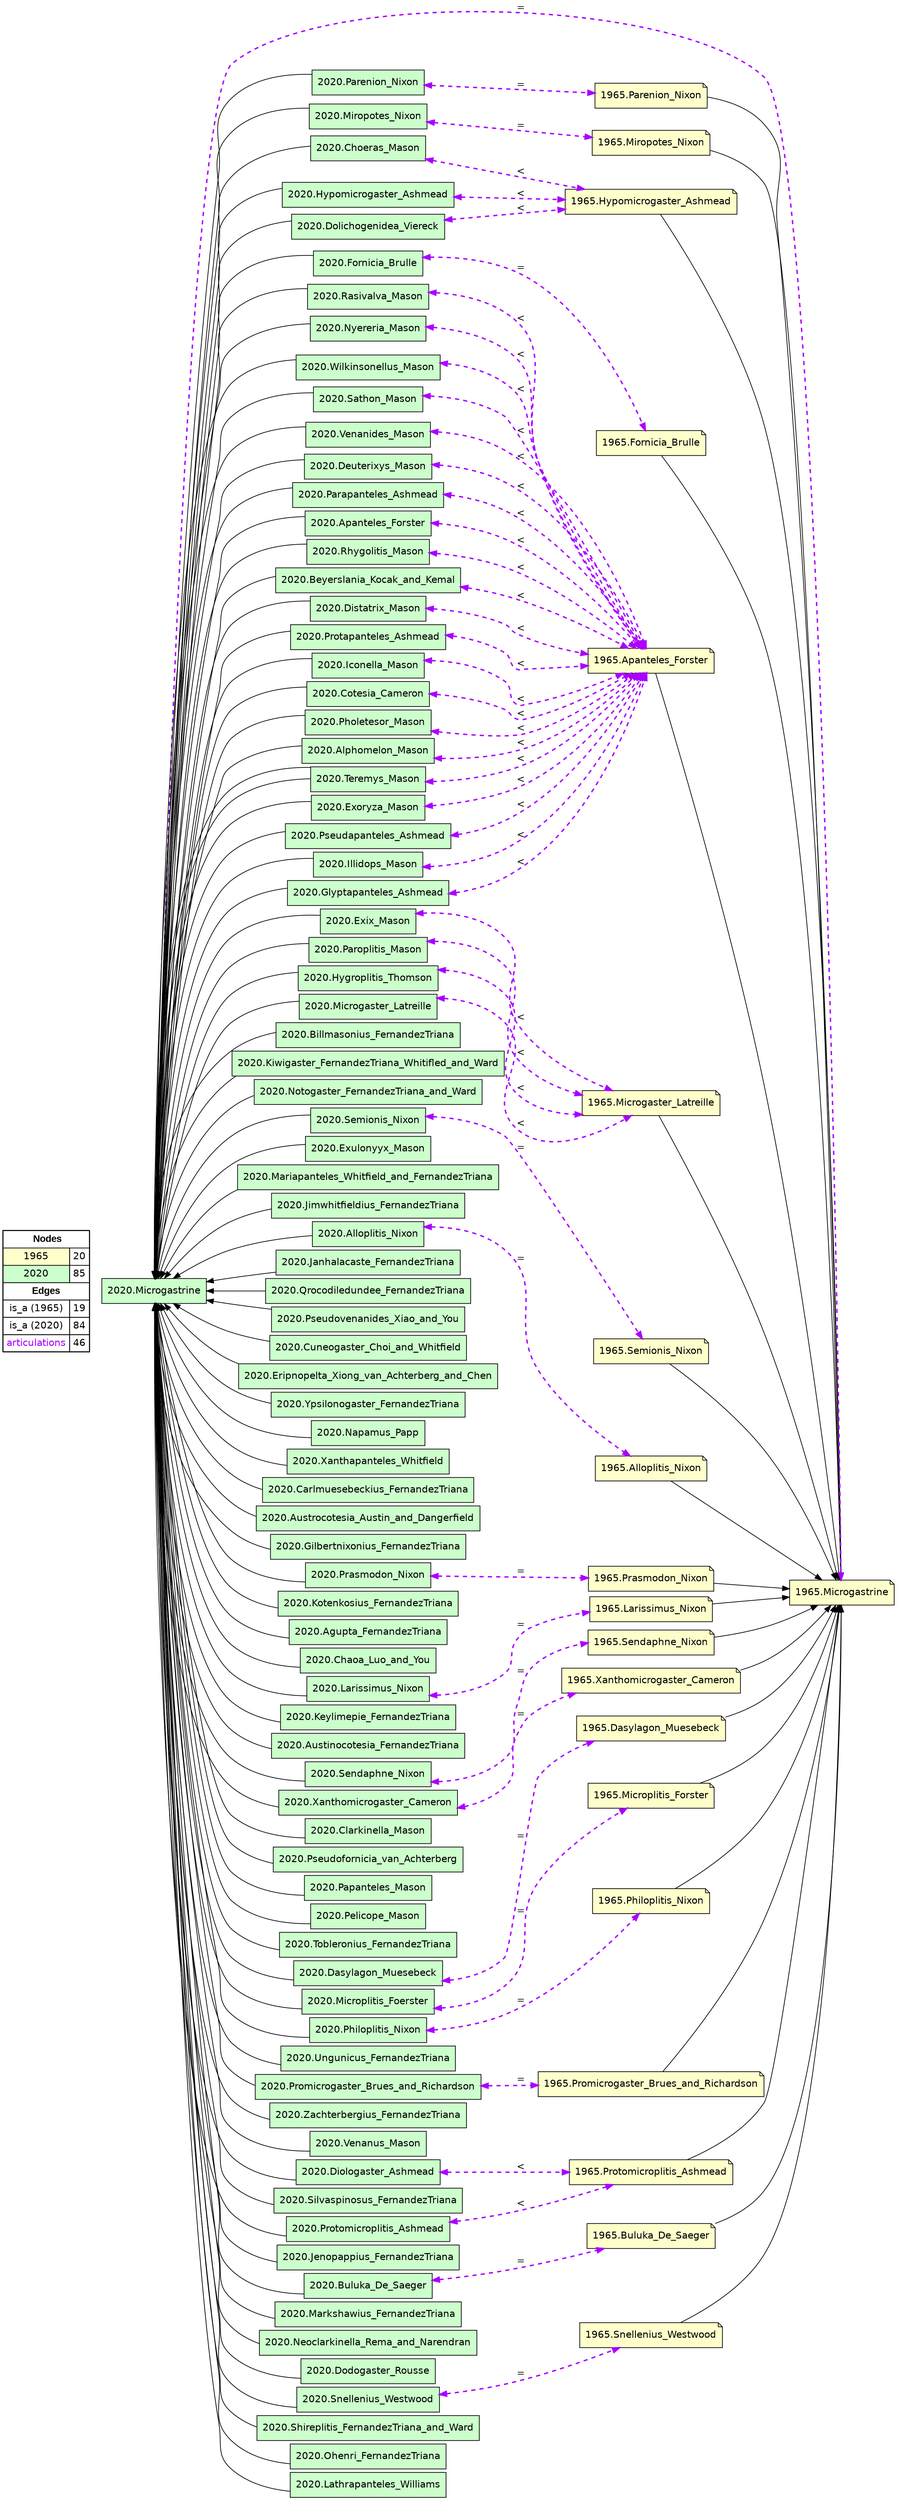 digraph{
rankdir=LR
node[shape=circle style=filled fillcolor="#FFFFFF"] 
node[shape=note style=filled fillcolor="#FFFFCC" fontname="helvetica"] 
"1965.Hypomicrogaster_Ashmead"
"1965.Microgastrine"
"1965.Miropotes_Nixon"
"1965.Parenion_Nixon"
"1965.Apanteles_Forster"
"1965.Fornicia_Brulle"
"1965.Microgaster_Latreille"
node[shape=circle style=filled fillcolor="#FFFFFF"] 
node[shape=box style=filled fillcolor="#CCFFCC" fontname="helvetica"] 
"2020.Microgaster_Latreille"
"2020.Illidops_Mason"
"2020.Glyptapanteles_Ashmead"
"2020.Rasivalva_Mason"
"2020.Parenion_Nixon"
"2020.Choeras_Mason"
"2020.Sathon_Mason"
"2020.Venanides_Mason"
"2020.Deuterixys_Mason"
"2020.Miropotes_Nixon"
"2020.Apanteles_Forster"
"2020.Dolichogenidea_Viereck"
"2020.Hygroplitis_Thomson"
"2020.Beyerslania_Kocak_and_Kemal"
"2020.Distatrix_Mason"
"2020.Hypomicrogaster_Ashmead"
"2020.Fornicia_Brulle"
"2020.Cotesia_Cameron"
"2020.Pholetesor_Mason"
"2020.Alphomelon_Mason"
"2020.Teremys_Mason"
"2020.Exoryza_Mason"
"2020.Microgastrine"
"2020.Paroplitis_Mason"
"2020.Pseudapanteles_Ashmead"
"2020.Nyereria_Mason"
"2020.Wilkinsonellus_Mason"
"2020.Parapanteles_Ashmead"
"2020.Rhygolitis_Mason"
"2020.Protapanteles_Ashmead"
"2020.Iconella_Mason"
"2020.Exix_Mason"
edge[style=solid color="#000000" constraint=true penwidth=1 dir=forward]
edge[style=solid color="#000000" constraint=true penwidth=1 dir=forward]
"1965.Hypomicrogaster_Ashmead" -> "1965.Microgastrine"
"1965.Parenion_Nixon" -> "1965.Microgastrine"
"1965.Fornicia_Brulle" -> "1965.Microgastrine"
"1965.Microgaster_Latreille" -> "1965.Microgastrine"
"1965.Miropotes_Nixon" -> "1965.Microgastrine"
"1965.Apanteles_Forster" -> "1965.Microgastrine"
edge[style=solid color="#000000" constraint=true penwidth=1 dir=forward]
edge[style=solid color="#000000" constraint=true penwidth=1 dir=forward]
"2020.Microgastrine" -> "2020.Dolichogenidea_Viereck" [dir=back]
"2020.Microgastrine" -> "2020.Distatrix_Mason" [dir=back]
"2020.Microgastrine" -> "2020.Microgaster_Latreille" [dir=back]
"2020.Microgastrine" -> "2020.Hygroplitis_Thomson" [dir=back]
"2020.Microgastrine" -> "2020.Hypomicrogaster_Ashmead" [dir=back]
"2020.Microgastrine" -> "2020.Deuterixys_Mason" [dir=back]
"2020.Microgastrine" -> "2020.Miropotes_Nixon" [dir=back]
"2020.Microgastrine" -> "2020.Cotesia_Cameron" [dir=back]
"2020.Microgastrine" -> "2020.Glyptapanteles_Ashmead" [dir=back]
"2020.Microgastrine" -> "2020.Exoryza_Mason" [dir=back]
"2020.Microgastrine" -> "2020.Teremys_Mason" [dir=back]
"2020.Microgastrine" -> "2020.Rasivalva_Mason" [dir=back]
"2020.Microgastrine" -> "2020.Beyerslania_Kocak_and_Kemal" [dir=back]
"2020.Microgastrine" -> "2020.Venanides_Mason" [dir=back]
"2020.Microgastrine" -> "2020.Pholetesor_Mason" [dir=back]
"2020.Microgastrine" -> "2020.Wilkinsonellus_Mason" [dir=back]
"2020.Microgastrine" -> "2020.Paroplitis_Mason" [dir=back]
"2020.Microgastrine" -> "2020.Pseudapanteles_Ashmead" [dir=back]
"2020.Microgastrine" -> "2020.Illidops_Mason" [dir=back]
"2020.Microgastrine" -> "2020.Exix_Mason" [dir=back]
"2020.Microgastrine" -> "2020.Sathon_Mason" [dir=back]
"2020.Microgastrine" -> "2020.Parapanteles_Ashmead" [dir=back]
"2020.Microgastrine" -> "2020.Fornicia_Brulle" [dir=back]
"2020.Microgastrine" -> "2020.Nyereria_Mason" [dir=back]
"2020.Microgastrine" -> "2020.Rhygolitis_Mason" [dir=back]
"2020.Microgastrine" -> "2020.Apanteles_Forster" [dir=back]
"2020.Microgastrine" -> "2020.Parenion_Nixon" [dir=back]
"2020.Microgastrine" -> "2020.Iconella_Mason" [dir=back]
"2020.Microgastrine" -> "2020.Protapanteles_Ashmead" [dir=back]
"2020.Microgastrine" -> "2020.Alphomelon_Mason" [dir=back]
"2020.Microgastrine" -> "2020.Choeras_Mason" [dir=back]
edge[style=solid color="#000000" constraint=true penwidth=1 dir=forward]
edge[style=dashed color="#AA00FF" constraint=true penwidth=2 dir=both]
"2020.Venanides_Mason" -> "1965.Apanteles_Forster" [label="<"]
"2020.Beyerslania_Kocak_and_Kemal" -> "1965.Apanteles_Forster" [label="<"]
"2020.Wilkinsonellus_Mason" -> "1965.Apanteles_Forster" [label="<"]
"2020.Nyereria_Mason" -> "1965.Apanteles_Forster" [label="<"]
"2020.Paroplitis_Mason" -> "1965.Microgaster_Latreille" [label="<"]
"2020.Teremys_Mason" -> "1965.Apanteles_Forster" [label="<"]
"2020.Miropotes_Nixon" -> "1965.Miropotes_Nixon" [label="="]
"2020.Parenion_Nixon" -> "1965.Parenion_Nixon" [label="="]
"2020.Hypomicrogaster_Ashmead" -> "1965.Hypomicrogaster_Ashmead" [label="<"]
"2020.Choeras_Mason" -> "1965.Hypomicrogaster_Ashmead" [label="<"]
"2020.Apanteles_Forster" -> "1965.Apanteles_Forster" [label="<"]
"2020.Parapanteles_Ashmead" -> "1965.Apanteles_Forster" [label="<"]
"2020.Distatrix_Mason" -> "1965.Apanteles_Forster" [label="<"]
"2020.Glyptapanteles_Ashmead" -> "1965.Apanteles_Forster" [label="<"]
"2020.Microgastrine" -> "1965.Microgastrine" [label="="]
"2020.Illidops_Mason" -> "1965.Apanteles_Forster" [label="<"]
"2020.Microgaster_Latreille" -> "1965.Microgaster_Latreille" [label="<"]
"2020.Exoryza_Mason" -> "1965.Apanteles_Forster" [label="<"]
"2020.Rhygolitis_Mason" -> "1965.Apanteles_Forster" [label="<"]
"2020.Alphomelon_Mason" -> "1965.Apanteles_Forster" [label="<"]
"2020.Pholetesor_Mason" -> "1965.Apanteles_Forster" [label="<"]
"2020.Fornicia_Brulle" -> "1965.Fornicia_Brulle" [label="="]
"2020.Sathon_Mason" -> "1965.Apanteles_Forster" [label="<"]
"2020.Hygroplitis_Thomson" -> "1965.Microgaster_Latreille" [label="<"]
"2020.Dolichogenidea_Viereck" -> "1965.Hypomicrogaster_Ashmead" [label="<"]
"2020.Rasivalva_Mason" -> "1965.Apanteles_Forster" [label="<"]
"2020.Pseudapanteles_Ashmead" -> "1965.Apanteles_Forster" [label="<"]
"2020.Cotesia_Cameron" -> "1965.Apanteles_Forster" [label="<"]
"2020.Deuterixys_Mason" -> "1965.Apanteles_Forster" [label="<"]
"2020.Exix_Mason" -> "1965.Microgaster_Latreille" [label="<"]
"2020.Iconella_Mason" -> "1965.Apanteles_Forster" [label="<"]
"2020.Protapanteles_Ashmead" -> "1965.Apanteles_Forster" [label="<"]

node[shape=note style=filled fillcolor="#FFFFCC" fontname="helvetica"] 
"1965.Buluka_De_Saeger"
"1965.Philoplitis_Nixon"
"1965.Semionis_Nixon"
"1965.Microgastrine"
"1965.Snellenius_Westwood"
"1965.Promicrogaster_Brues_and_Richardson"
"1965.Larissimus_Nixon"
"1965.Microplitis_Forster"
"1965.Prasmodon_Nixon"
"1965.Protomicroplitis_Ashmead"
"1965.Alloplitis_Nixon"
"1965.Sendaphne_Nixon"
"1965.Xanthomicrogaster_Cameron"
"1965.Dasylagon_Muesebeck"
node[shape=circle style=filled fillcolor="#FFFFFF"] 
node[shape=box style=filled fillcolor="#CCFFCC" fontname="helvetica"] 
"2020.Billmasonius_FernandezTriana"
"2020.Kiwigaster_FernandezTriana_Whitifled_and_Ward"
"2020.Notogaster_FernandezTriana_and_Ward"
"2020.Semionis_Nixon"
"2020.Exulonyyx_Mason"
"2020.Mariapanteles_Whitfield_and_FernandezTriana"
"2020.Jimwhitfieldius_FernandezTriana"
"2020.Alloplitis_Nixon"
"2020.Janhalacaste_FernandezTriana"
"2020.Qrocodiledundee_FernandezTriana"
"2020.Pseudovenanides_Xiao_and_You"
"2020.Cuneogaster_Choi_and_Whitfield"
"2020.Eripnopelta_Xiong_van_Achterberg_and_Chen"
"2020.Ypsilonogaster_FernandezTriana"
"2020.Napamus_Papp"
"2020.Microgastrine"
"2020.Xanthapanteles_Whitfield"
"2020.Carlmuesebeckius_FernandezTriana"
"2020.Austrocotesia_Austin_and_Dangerfield"
"2020.Gilbertnixonius_FernandezTriana"
"2020.Prasmodon_Nixon"
"2020.Kotenkosius_FernandezTriana"
"2020.Agupta_FernandezTriana"
"2020.Chaoa_Luo_and_You"
"2020.Larissimus_Nixon"
"2020.Keylimepie_FernandezTriana"
"2020.Austinocotesia_FernandezTriana"
"2020.Sendaphne_Nixon"
"2020.Xanthomicrogaster_Cameron"
"2020.Clarkinella_Mason"
"2020.Pseudofornicia_van_Achterberg"
"2020.Papanteles_Mason"
"2020.Pelicope_Mason"
"2020.Tobleronius_FernandezTriana"
"2020.Dasylagon_Muesebeck"
"2020.Microplitis_Foerster"
"2020.Diologaster_Ashmead"
"2020.Ungunicus_FernandezTriana"
"2020.Philoplitis_Nixon"
"2020.Zachterbergius_FernandezTriana"
"2020.Venanus_Mason"
"2020.Promicrogaster_Brues_and_Richardson"
"2020.Silvaspinosus_FernandezTriana"
"2020.Buluka_De_Saeger"
"2020.Jenopappius_FernandezTriana"
"2020.Teremys_Mason"
"2020.Snellenius_Westwood"
"2020.Markshawius_FernandezTriana"
"2020.Neoclarkinella_Rema_and_Narendran"
"2020.Dodogaster_Rousse"
"2020.Protomicroplitis_Ashmead"
"2020.Shireplitis_FernandezTriana_and_Ward"
"2020.Ohenri_FernandezTriana"
"2020.Lathrapanteles_Williams"
edge[style=solid color="#000000" constraint=true penwidth=1 dir=forward]
edge[style=solid color="#000000" constraint=true penwidth=1 dir=forward]
"1965.Sendaphne_Nixon" -> "1965.Microgastrine"
"1965.Dasylagon_Muesebeck" -> "1965.Microgastrine"
"1965.Protomicroplitis_Ashmead" -> "1965.Microgastrine"
"1965.Snellenius_Westwood" -> "1965.Microgastrine"
"1965.Prasmodon_Nixon" -> "1965.Microgastrine"
"1965.Microplitis_Forster" -> "1965.Microgastrine"
"1965.Philoplitis_Nixon" -> "1965.Microgastrine"
"1965.Xanthomicrogaster_Cameron" -> "1965.Microgastrine"
"1965.Promicrogaster_Brues_and_Richardson" -> "1965.Microgastrine"
"1965.Semionis_Nixon" -> "1965.Microgastrine"
"1965.Alloplitis_Nixon" -> "1965.Microgastrine"
"1965.Larissimus_Nixon" -> "1965.Microgastrine"
"1965.Buluka_De_Saeger" -> "1965.Microgastrine"
edge[style=solid color="#000000" constraint=true penwidth=1 dir=forward]
edge[style=solid color="#000000" constraint=true penwidth=1 dir=forward]
"2020.Microgastrine" -> "2020.Microplitis_Foerster" [dir=back]
"2020.Microgastrine" -> "2020.Xanthomicrogaster_Cameron" [dir=back]
"2020.Microgastrine" -> "2020.Dodogaster_Rousse" [dir=back]
"2020.Microgastrine" -> "2020.Buluka_De_Saeger" [dir=back]
"2020.Microgastrine" -> "2020.Kiwigaster_FernandezTriana_Whitifled_and_Ward" [dir=back]
"2020.Microgastrine" -> "2020.Zachterbergius_FernandezTriana" [dir=back]
"2020.Microgastrine" -> "2020.Shireplitis_FernandezTriana_and_Ward" [dir=back]
"2020.Microgastrine" -> "2020.Exulonyyx_Mason" [dir=back]
"2020.Microgastrine" -> "2020.Austrocotesia_Austin_and_Dangerfield" [dir=back]
"2020.Microgastrine" -> "2020.Eripnopelta_Xiong_van_Achterberg_and_Chen" [dir=back]
"2020.Microgastrine" -> "2020.Chaoa_Luo_and_You" [dir=back]
"2020.Microgastrine" -> "2020.Pseudofornicia_van_Achterberg" [dir=back]
"2020.Microgastrine" -> "2020.Sendaphne_Nixon" [dir=back]
"2020.Microgastrine" -> "2020.Agupta_FernandezTriana" [dir=back]
"2020.Microgastrine" -> "2020.Prasmodon_Nixon" [dir=back]
"2020.Microgastrine" -> "2020.Larissimus_Nixon" [dir=back]
"2020.Microgastrine" -> "2020.Ungunicus_FernandezTriana" [dir=back]
"2020.Microgastrine" -> "2020.Cuneogaster_Choi_and_Whitfield" [dir=back]
"2020.Microgastrine" -> "2020.Silvaspinosus_FernandezTriana" [dir=back]
"2020.Microgastrine" -> "2020.Protomicroplitis_Ashmead" [dir=back]
"2020.Microgastrine" -> "2020.Papanteles_Mason" [dir=back]
"2020.Microgastrine" -> "2020.Austinocotesia_FernandezTriana" [dir=back]
"2020.Microgastrine" -> "2020.Venanus_Mason" [dir=back]
"2020.Microgastrine" -> "2020.Neoclarkinella_Rema_and_Narendran" [dir=back]
"2020.Microgastrine" -> "2020.Jenopappius_FernandezTriana" [dir=back]
"2020.Microgastrine" -> "2020.Kotenkosius_FernandezTriana" [dir=back]
"2020.Microgastrine" -> "2020.Markshawius_FernandezTriana" [dir=back]
"2020.Microgastrine" -> "2020.Diologaster_Ashmead" [dir=back]
"2020.Microgastrine" -> "2020.Lathrapanteles_Williams" [dir=back]
"2020.Microgastrine" -> "2020.Ypsilonogaster_FernandezTriana" [dir=back]
"2020.Microgastrine" -> "2020.Semionis_Nixon" [dir=back]
"2020.Microgastrine" -> "2020.Alloplitis_Nixon" [dir=back]
"2020.Microgastrine" -> "2020.Teremys_Mason" [dir=back]
"2020.Microgastrine" -> "2020.Pseudovenanides_Xiao_and_You" [dir=back]
"2020.Microgastrine" -> "2020.Jimwhitfieldius_FernandezTriana" [dir=back]
"2020.Microgastrine" -> "2020.Mariapanteles_Whitfield_and_FernandezTriana" [dir=back]
"2020.Microgastrine" -> "2020.Promicrogaster_Brues_and_Richardson" [dir=back]
"2020.Microgastrine" -> "2020.Carlmuesebeckius_FernandezTriana" [dir=back]
"2020.Microgastrine" -> "2020.Snellenius_Westwood" [dir=back]
"2020.Microgastrine" -> "2020.Ohenri_FernandezTriana" [dir=back]
"2020.Microgastrine" -> "2020.Keylimepie_FernandezTriana" [dir=back]
"2020.Microgastrine" -> "2020.Clarkinella_Mason" [dir=back]
"2020.Microgastrine" -> "2020.Pelicope_Mason" [dir=back]
"2020.Microgastrine" -> "2020.Janhalacaste_FernandezTriana" [dir=back]
"2020.Microgastrine" -> "2020.Tobleronius_FernandezTriana" [dir=back]
"2020.Microgastrine" -> "2020.Notogaster_FernandezTriana_and_Ward" [dir=back]
"2020.Microgastrine" -> "2020.Xanthapanteles_Whitfield" [dir=back]
"2020.Microgastrine" -> "2020.Gilbertnixonius_FernandezTriana" [dir=back]
"2020.Microgastrine" -> "2020.Napamus_Papp" [dir=back]
"2020.Microgastrine" -> "2020.Philoplitis_Nixon" [dir=back]
"2020.Microgastrine" -> "2020.Billmasonius_FernandezTriana" [dir=back]
"2020.Microgastrine" -> "2020.Dasylagon_Muesebeck" [dir=back]
"2020.Microgastrine" -> "2020.Qrocodiledundee_FernandezTriana" [dir=back]
edge[style=solid color="#000000" constraint=true penwidth=1 dir=forward]
edge[style=dashed color="#AA00FF" constraint=true penwidth=2 dir=both]
"2020.Snellenius_Westwood" -> "1965.Snellenius_Westwood" [label="="]
"2020.Alloplitis_Nixon" -> "1965.Alloplitis_Nixon" [label="="]
"2020.Dasylagon_Muesebeck" -> "1965.Dasylagon_Muesebeck" [label="="]
"2020.Microplitis_Foerster" -> "1965.Microplitis_Forster" [label="="]
"2020.Promicrogaster_Brues_and_Richardson" -> "1965.Promicrogaster_Brues_and_Richardson" [label="="]
"2020.Xanthomicrogaster_Cameron" -> "1965.Xanthomicrogaster_Cameron" [label="="]
"2020.Larissimus_Nixon" -> "1965.Larissimus_Nixon" [label="="]
"2020.Protomicroplitis_Ashmead" -> "1965.Protomicroplitis_Ashmead" [label="<"]
"2020.Sendaphne_Nixon" -> "1965.Sendaphne_Nixon" [label="="]
"2020.Buluka_De_Saeger" -> "1965.Buluka_De_Saeger" [label="="]
"2020.Philoplitis_Nixon" -> "1965.Philoplitis_Nixon" [label="="]
"2020.Semionis_Nixon" -> "1965.Semionis_Nixon" [label="="]
"2020.Prasmodon_Nixon" -> "1965.Prasmodon_Nixon" [label="="]
"2020.Diologaster_Ashmead" -> "1965.Protomicroplitis_Ashmead" [label="<"]


node[shape=box] 
{rank=source Legend [fillcolor= white margin=0 label=< 
 <TABLE BORDER="0" CELLBORDER="1" CELLSPACING="0" CELLPADDING="4"> 
<TR> <TD COLSPAN="2"><font face="Arial Black"> Nodes</font></TD> </TR> 
<TR> 
 <TD bgcolor="#FFFFCC" fontname="helvetica">1965</TD> 
 <TD>20</TD> 
 </TR> 
<TR> 
 <TD bgcolor="#CCFFCC" fontname="helvetica">2020</TD> 
 <TD>85</TD> 
 </TR> 
<TR> <TD COLSPAN="2"><font face = "Arial Black"> Edges </font></TD> </TR> 
<TR> 
 <TD><font color ="#000000">is_a (1965)</font></TD><TD>19</TD>
</TR>
<TR> 
 <TD><font color ="#000000">is_a (2020)</font></TD><TD>84</TD>
</TR>
<TR> 
 <TD><font color ="#AA00FF">articulations</font></TD><TD>46</TD>
</TR>
</TABLE> 
 >] } 
}